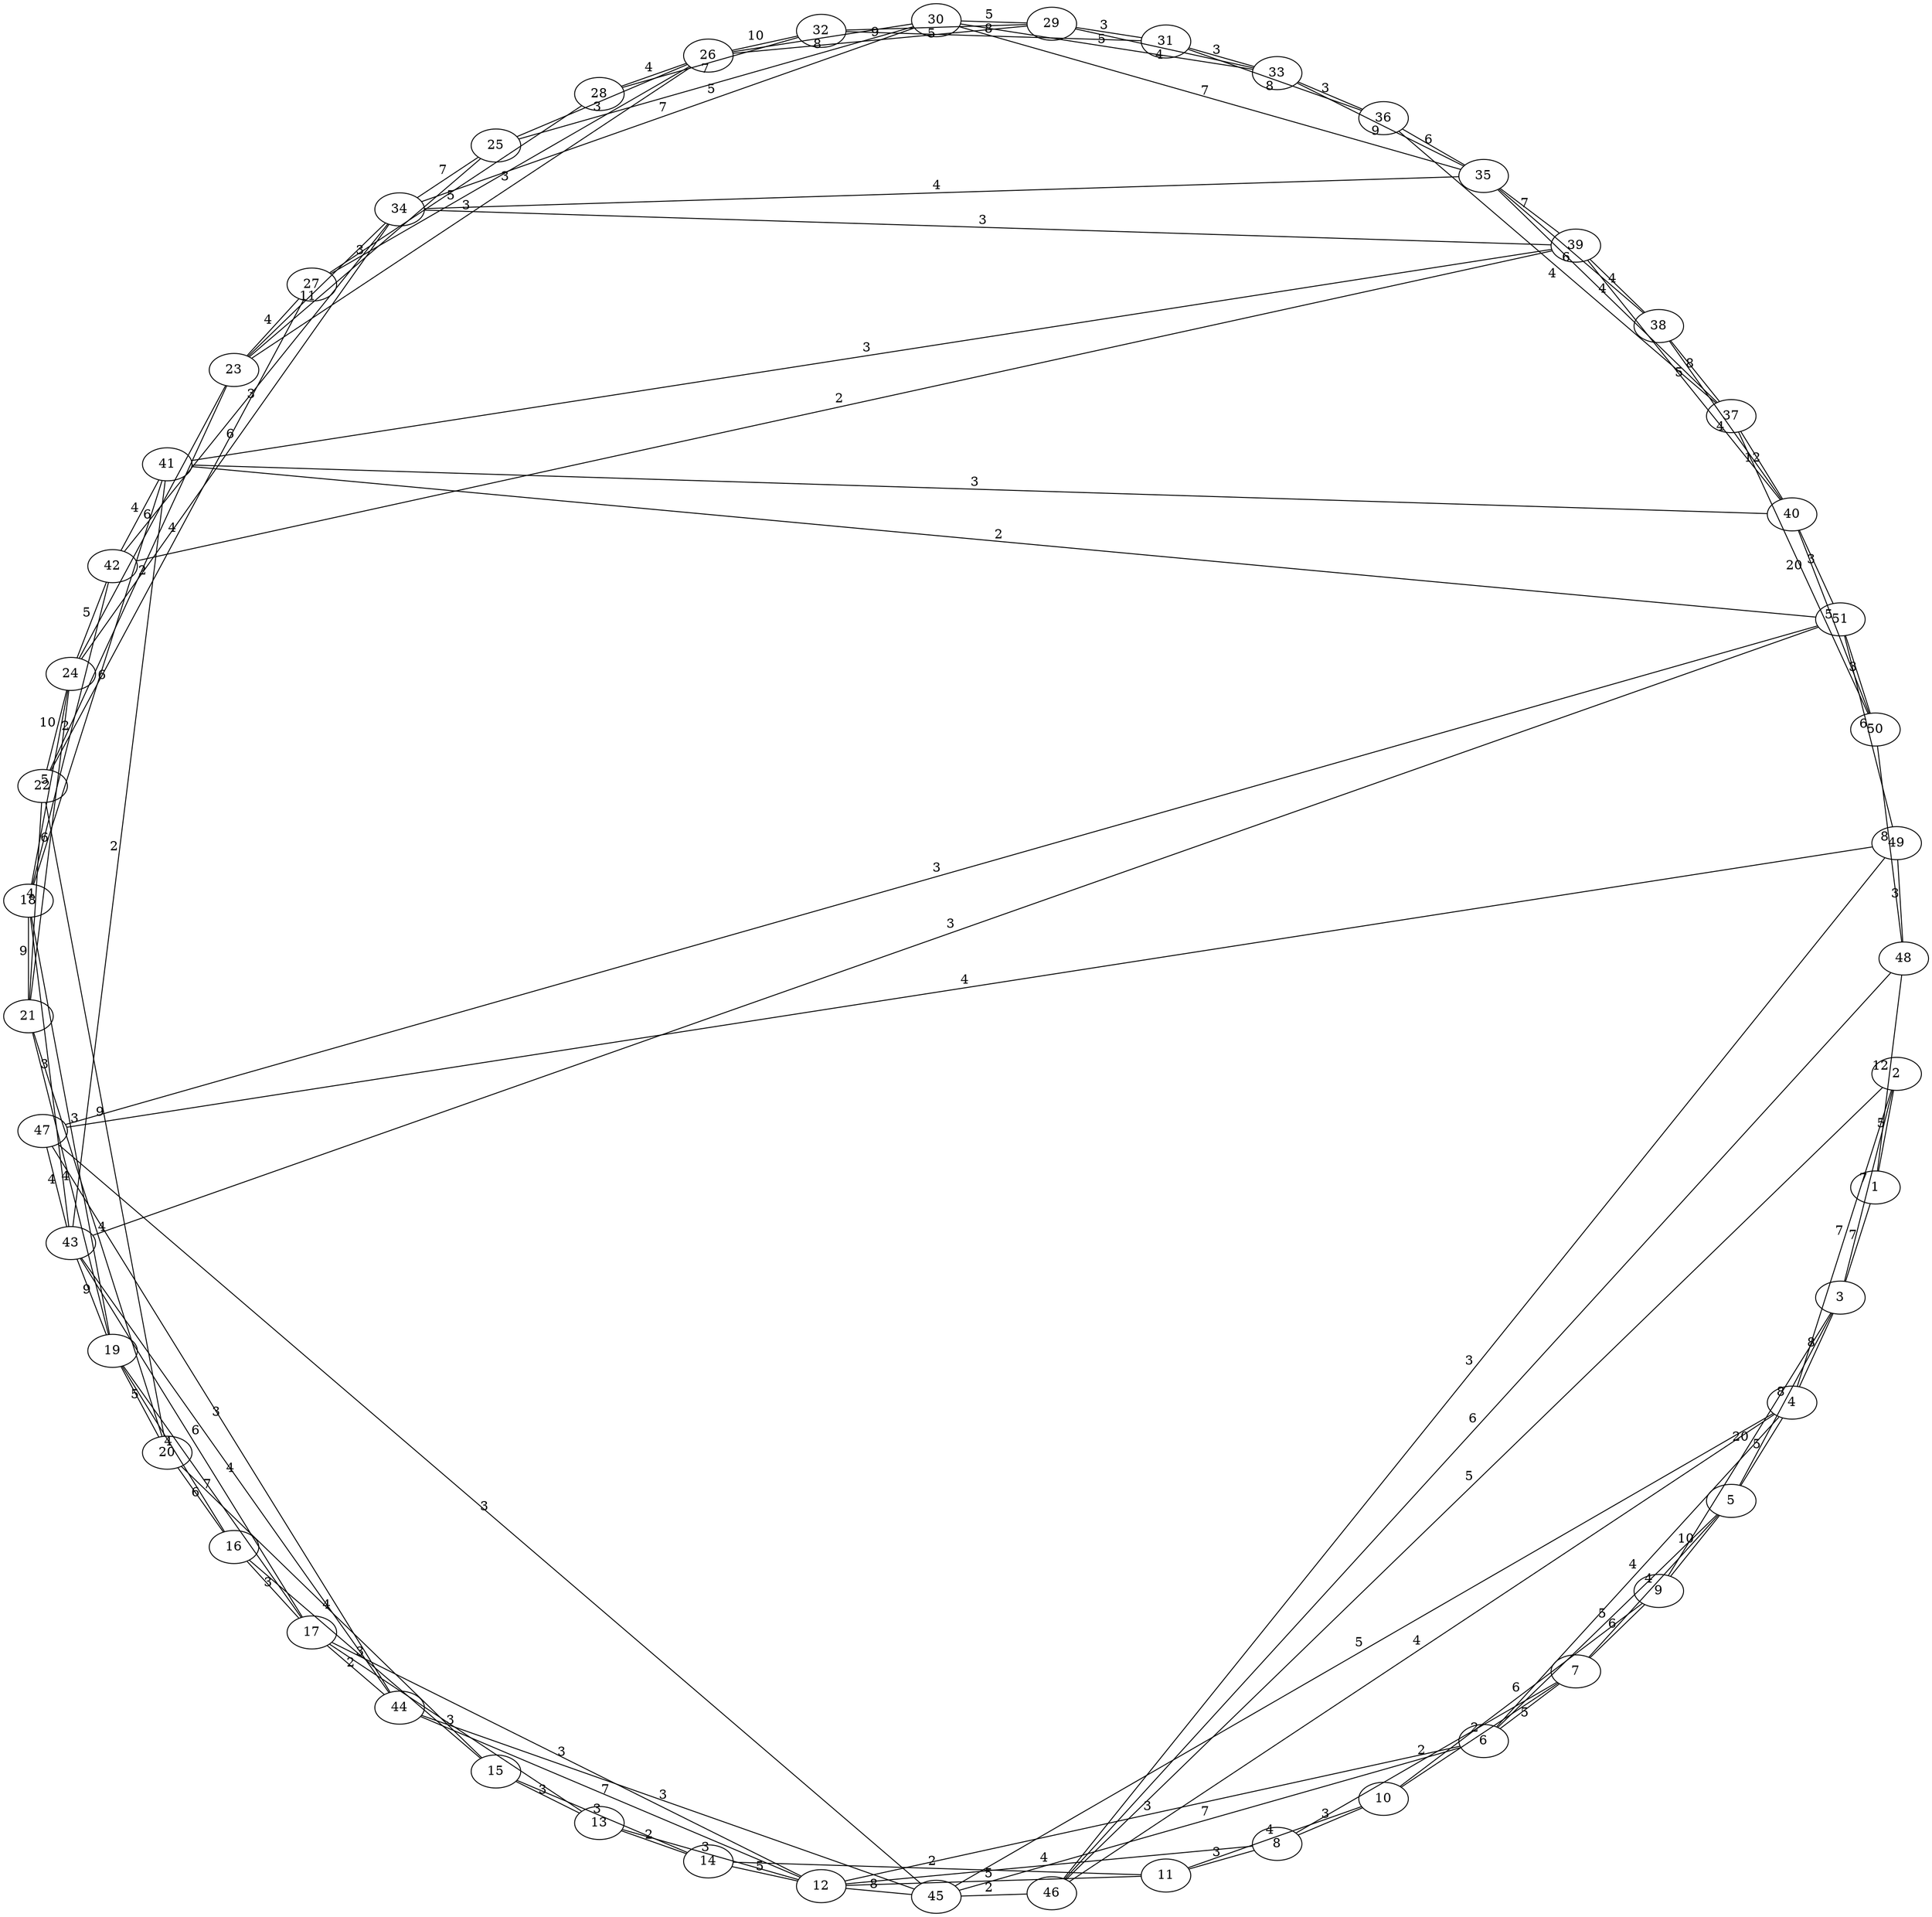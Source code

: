 graph Untitled {
	layout=circo
	1 -- 2 [label="5"]
	1 -- 3 [label="7"]
	1 -- 48 [label="12"]
	2 -- 3 [label="7"]
	2 -- 4 [label="7"]
	2 -- 46 [label="5"]
	3 -- 4 [label="8"]
	3 -- 5 [label="8"]
	3 -- 9 [label="20"]
	4 -- 5 [label="5"]
	4 -- 6 [label="4"]
	4 -- 45 [label="5"]
	4 -- 46 [label="4"]
	5 -- 6 [label="5"]
	5 -- 7 [label="4"]
	5 -- 9 [label="10"]
	6 -- 7 [label="5"]
	6 -- 12 [label="3"]
	6 -- 45 [label="7"]
	7 -- 8 [label="2"]
	7 -- 9 [label="6"]
	7 -- 10 [label="2"]
	8 -- 10 [label="3"]
	8 -- 11 [label="3"]
	8 -- 12 [label="4"]
	9 -- 10 [label="6"]
	10 -- 11 [label="4"]
	11 -- 12 [label="5"]
	11 -- 14 [label="2"]
	12 -- 13 [label="3"]
	12 -- 14 [label="5"]
	12 -- 17 [label="3"]
	12 -- 44 [label="7"]
	12 -- 45 [label="8"]
	13 -- 14 [label="2"]
	13 -- 15 [label="3"]
	13 -- 17 [label="3"]
	14 -- 15 [label="3"]
	15 -- 16 [label="3"]
	15 -- 20 [label="4"]
	16 -- 17 [label="3"]
	16 -- 19 [label="4"]
	16 -- 20 [label="6"]
	17 -- 19 [label="7"]
	17 -- 43 [label="6"]
	17 -- 44 [label="2"]
	18 -- 19 [label="3"]
	18 -- 21 [label="9"]
	18 -- 24 [label="5"]
	18 -- 41 [label="6"]
	18 -- 42 [label="2"]
	18 -- 43 [label="3"]
	19 -- 20 [label="5"]
	19 -- 21 [label="4"]
	19 -- 43 [label="9"]
	20 -- 21 [label="4"]
	20 -- 22 [label="9"]
	21 -- 22 [label="4"]
	21 -- 24 [label="6"]
	22 -- 23 [label="2"]
	22 -- 24 [label="10"]
	22 -- 27 [label="4"]
	23 -- 24 [label="6"]
	23 -- 25 [label="3"]
	23 -- 26 [label="3"]
	23 -- 27 [label="4"]
	23 -- 34 [label="11"]
	24 -- 34 [label="6"]
	24 -- 42 [label="5"]
	25 -- 26 [label="3"]
	25 -- 30 [label="5"]
	25 -- 34 [label="7"]
	26 -- 27 [label="3"]
	26 -- 28 [label="4"]
	26 -- 29 [label="9"]
	26 -- 30 [label="8"]
	26 -- 32 [label="10"]
	27 -- 28 [label="5"]
	28 -- 32 [label="7"]
	29 -- 30 [label="5"]
	29 -- 31 [label="3"]
	29 -- 32 [label="5"]
	29 -- 33 [label="4"]
	30 -- 33 [label="5"]
	30 -- 34 [label="7"]
	30 -- 35 [label="7"]
	31 -- 32 [label="8"]
	31 -- 33 [label="3"]
	31 -- 36 [label="8"]
	33 -- 35 [label="9"]
	33 -- 36 [label="3"]
	34 -- 35 [label="4"]
	34 -- 39 [label="3"]
	34 -- 42 [label="3"]
	35 -- 36 [label="6"]
	35 -- 37 [label="4"]
	35 -- 38 [label="6"]
	35 -- 39 [label="7"]
	36 -- 37 [label="4"]
	37 -- 38 [label="8"]
	37 -- 40 [label="12"]
	37 -- 50 [label="20"]
	38 -- 39 [label="4"]
	38 -- 40 [label="4"]
	39 -- 40 [label="5"]
	39 -- 41 [label="3"]
	39 -- 42 [label="2"]
	40 -- 41 [label="3"]
	40 -- 50 [label="5"]
	40 -- 51 [label="3"]
	41 -- 42 [label="4"]
	41 -- 43 [label="2"]
	41 -- 51 [label="2"]
	43 -- 44 [label="4"]
	43 -- 47 [label="4"]
	43 -- 51 [label="3"]
	44 -- 45 [label="3"]
	44 -- 47 [label="3"]
	45 -- 46 [label="2"]
	45 -- 47 [label="3"]
	46 -- 48 [label="6"]
	46 -- 49 [label="3"]
	47 -- 49 [label="4"]
	47 -- 51 [label="3"]
	48 -- 49 [label="3"]
	48 -- 50 [label="8"]
	49 -- 51 [label="6"]
	50 -- 51 [label="3"]
}

